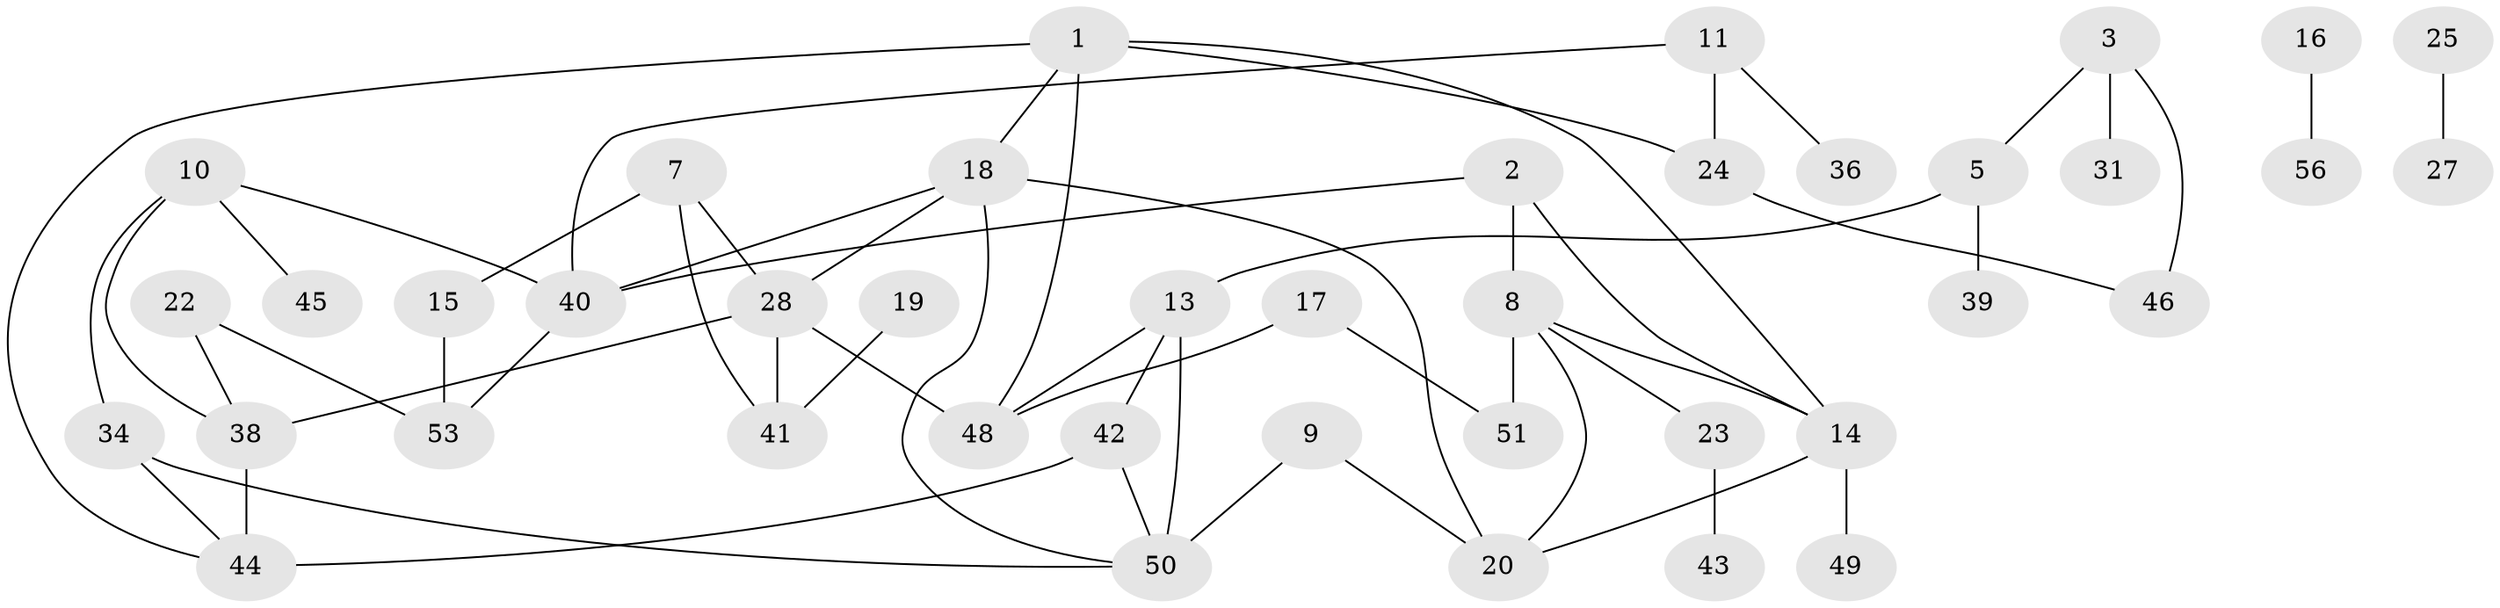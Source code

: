 // original degree distribution, {4: 0.0847457627118644, 2: 0.2796610169491525, 1: 0.2966101694915254, 3: 0.15254237288135594, 5: 0.025423728813559324, 0: 0.1271186440677966, 6: 0.03389830508474576}
// Generated by graph-tools (version 1.1) at 2025/48/03/04/25 22:48:13]
// undirected, 41 vertices, 57 edges
graph export_dot {
  node [color=gray90,style=filled];
  1;
  2;
  3;
  5;
  7;
  8;
  9;
  10;
  11;
  13;
  14;
  15;
  16;
  17;
  18;
  19;
  20;
  22;
  23;
  24;
  25;
  27;
  28;
  31;
  34;
  36;
  38;
  39;
  40;
  41;
  42;
  43;
  44;
  45;
  46;
  48;
  49;
  50;
  51;
  53;
  56;
  1 -- 14 [weight=1.0];
  1 -- 18 [weight=1.0];
  1 -- 24 [weight=1.0];
  1 -- 44 [weight=1.0];
  1 -- 48 [weight=1.0];
  2 -- 8 [weight=2.0];
  2 -- 14 [weight=1.0];
  2 -- 40 [weight=1.0];
  3 -- 5 [weight=1.0];
  3 -- 31 [weight=2.0];
  3 -- 46 [weight=1.0];
  5 -- 13 [weight=2.0];
  5 -- 39 [weight=1.0];
  7 -- 15 [weight=3.0];
  7 -- 28 [weight=1.0];
  7 -- 41 [weight=1.0];
  8 -- 14 [weight=1.0];
  8 -- 20 [weight=1.0];
  8 -- 23 [weight=1.0];
  8 -- 51 [weight=1.0];
  9 -- 20 [weight=1.0];
  9 -- 50 [weight=2.0];
  10 -- 34 [weight=1.0];
  10 -- 38 [weight=1.0];
  10 -- 40 [weight=1.0];
  10 -- 45 [weight=1.0];
  11 -- 24 [weight=1.0];
  11 -- 36 [weight=1.0];
  11 -- 40 [weight=1.0];
  13 -- 42 [weight=1.0];
  13 -- 48 [weight=1.0];
  13 -- 50 [weight=1.0];
  14 -- 20 [weight=1.0];
  14 -- 49 [weight=1.0];
  15 -- 53 [weight=2.0];
  16 -- 56 [weight=1.0];
  17 -- 48 [weight=1.0];
  17 -- 51 [weight=1.0];
  18 -- 20 [weight=1.0];
  18 -- 28 [weight=1.0];
  18 -- 40 [weight=1.0];
  18 -- 50 [weight=1.0];
  19 -- 41 [weight=1.0];
  22 -- 38 [weight=1.0];
  22 -- 53 [weight=1.0];
  23 -- 43 [weight=1.0];
  24 -- 46 [weight=1.0];
  25 -- 27 [weight=1.0];
  28 -- 38 [weight=1.0];
  28 -- 41 [weight=1.0];
  28 -- 48 [weight=1.0];
  34 -- 44 [weight=1.0];
  34 -- 50 [weight=1.0];
  38 -- 44 [weight=1.0];
  40 -- 53 [weight=1.0];
  42 -- 44 [weight=2.0];
  42 -- 50 [weight=1.0];
}
